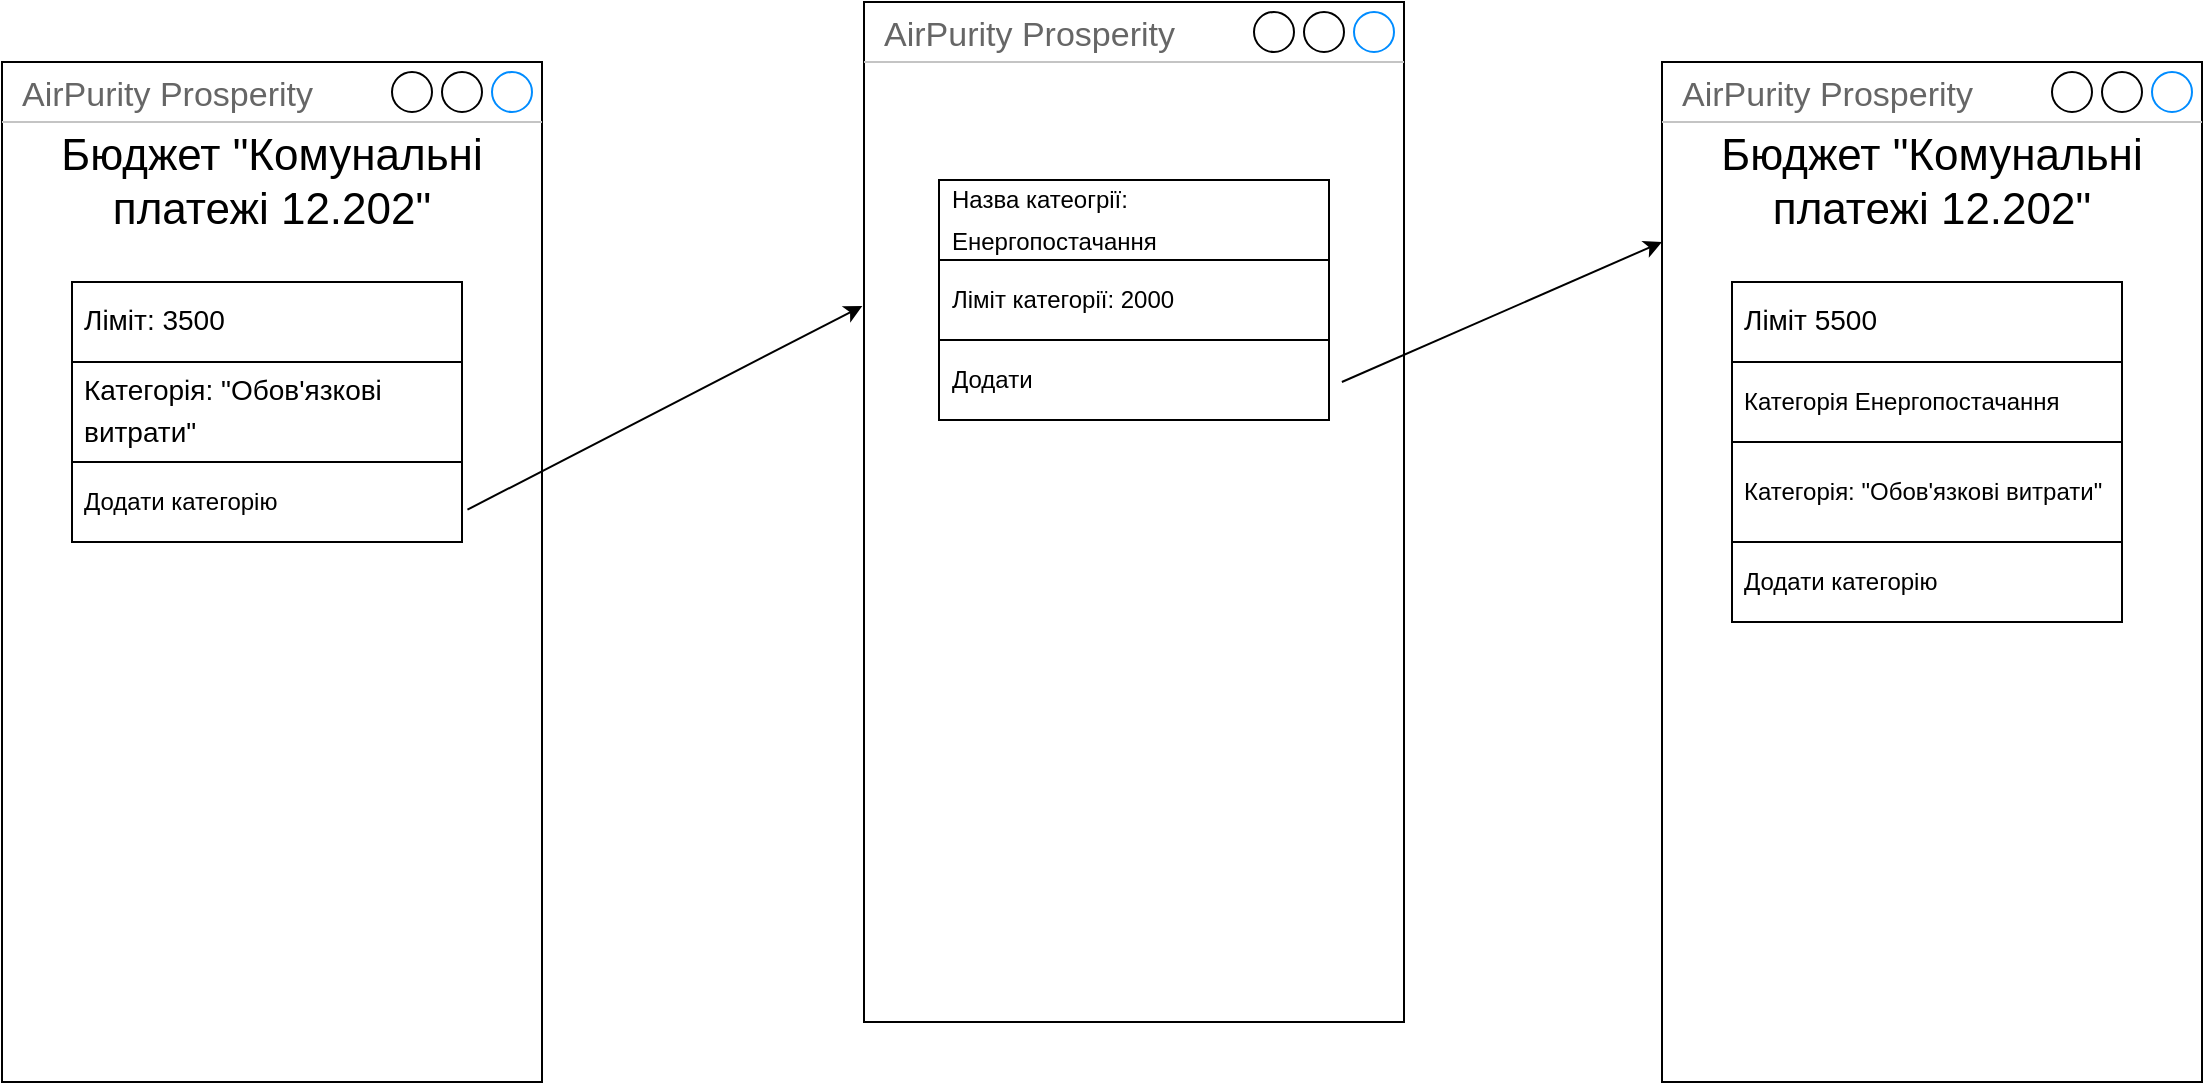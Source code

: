 <mxfile version="22.0.2" type="device">
  <diagram name="Страница — 1" id="_nxsnCKDdp9Tido3llgT">
    <mxGraphModel dx="1220" dy="932" grid="1" gridSize="10" guides="1" tooltips="1" connect="1" arrows="1" fold="1" page="1" pageScale="1" pageWidth="827" pageHeight="1169" math="0" shadow="0">
      <root>
        <mxCell id="0" />
        <mxCell id="1" parent="0" />
        <mxCell id="oSBFTI3M8UVQWP8sQZfG-1" value="" style="group" parent="1" vertex="1" connectable="0">
          <mxGeometry x="450" y="890" width="270" height="510" as="geometry" />
        </mxCell>
        <mxCell id="oSBFTI3M8UVQWP8sQZfG-2" value="AirPurity Prosperity" style="strokeWidth=1;shadow=0;dashed=0;align=center;html=1;shape=mxgraph.mockup.containers.window;align=left;verticalAlign=top;spacingLeft=8;strokeColor2=#008cff;strokeColor3=#c4c4c4;fontColor=#666666;mainText=;fontSize=17;labelBackgroundColor=none;whiteSpace=wrap;" parent="oSBFTI3M8UVQWP8sQZfG-1" vertex="1">
          <mxGeometry width="270" height="510" as="geometry" />
        </mxCell>
        <mxCell id="oSBFTI3M8UVQWP8sQZfG-3" value="Бюджет &quot;Комунальні платежі 12.202&quot;" style="text;html=1;strokeColor=none;fillColor=none;align=center;verticalAlign=middle;whiteSpace=wrap;rounded=0;fontSize=22;" parent="oSBFTI3M8UVQWP8sQZfG-1" vertex="1">
          <mxGeometry y="30" width="270" height="60" as="geometry" />
        </mxCell>
        <mxCell id="oSBFTI3M8UVQWP8sQZfG-4" value="&lt;span style=&quot;font-size: 14px;&quot;&gt;Категорія: &quot;Обов&#39;язкові витрати&quot;&lt;/span&gt;" style="strokeWidth=1;shadow=0;dashed=0;align=center;html=1;shape=mxgraph.mockup.text.textBox;align=left;fontSize=17;spacingLeft=4;spacingTop=-3;whiteSpace=wrap;mainText=" parent="oSBFTI3M8UVQWP8sQZfG-1" vertex="1">
          <mxGeometry x="35" y="150" width="195" height="50" as="geometry" />
        </mxCell>
        <mxCell id="oSBFTI3M8UVQWP8sQZfG-5" value="&lt;span style=&quot;font-size: 14px;&quot;&gt;Ліміт: 3500&lt;/span&gt;" style="strokeWidth=1;shadow=0;dashed=0;align=center;html=1;shape=mxgraph.mockup.text.textBox;align=left;fontSize=17;spacingLeft=4;spacingTop=-3;whiteSpace=wrap;mainText=" parent="oSBFTI3M8UVQWP8sQZfG-1" vertex="1">
          <mxGeometry x="35" y="110" width="195" height="40" as="geometry" />
        </mxCell>
        <mxCell id="MJPnheeUQ36UCyVxqO9e-3" value="&lt;span style=&quot;font-size: 12px;&quot;&gt;Додати категорію&lt;/span&gt;" style="strokeWidth=1;shadow=0;dashed=0;align=center;html=1;shape=mxgraph.mockup.text.textBox;align=left;fontSize=17;spacingLeft=4;spacingTop=-3;whiteSpace=wrap;mainText=;" vertex="1" parent="oSBFTI3M8UVQWP8sQZfG-1">
          <mxGeometry x="35" y="200" width="195" height="40" as="geometry" />
        </mxCell>
        <mxCell id="oSBFTI3M8UVQWP8sQZfG-6" value="AirPurity Prosperity" style="strokeWidth=1;shadow=0;dashed=0;align=center;html=1;shape=mxgraph.mockup.containers.window;align=left;verticalAlign=top;spacingLeft=8;strokeColor2=#008cff;strokeColor3=#c4c4c4;fontColor=#666666;mainText=;fontSize=17;labelBackgroundColor=none;whiteSpace=wrap;" parent="1" vertex="1">
          <mxGeometry x="881" y="860" width="270" height="510" as="geometry" />
        </mxCell>
        <mxCell id="oSBFTI3M8UVQWP8sQZfG-11" value="" style="endArrow=classic;html=1;rounded=0;exitX=1.014;exitY=0.596;exitDx=0;exitDy=0;exitPerimeter=0;entryX=-0.003;entryY=0.298;entryDx=0;entryDy=0;entryPerimeter=0;" parent="1" source="MJPnheeUQ36UCyVxqO9e-3" target="oSBFTI3M8UVQWP8sQZfG-6" edge="1">
          <mxGeometry width="50" height="50" relative="1" as="geometry">
            <mxPoint x="651" y="1060" as="sourcePoint" />
            <mxPoint x="701" y="1010" as="targetPoint" />
          </mxGeometry>
        </mxCell>
        <mxCell id="MJPnheeUQ36UCyVxqO9e-10" value="&lt;span style=&quot;font-size: 12px;&quot;&gt;Назва катеогрії: Енергопостачання&lt;br&gt;&lt;/span&gt;" style="strokeWidth=1;shadow=0;dashed=0;align=center;html=1;shape=mxgraph.mockup.text.textBox;align=left;fontSize=17;spacingLeft=4;spacingTop=-3;whiteSpace=wrap;mainText=;" vertex="1" parent="1">
          <mxGeometry x="918.5" y="949" width="195" height="40" as="geometry" />
        </mxCell>
        <mxCell id="MJPnheeUQ36UCyVxqO9e-11" value="&lt;span style=&quot;font-size: 12px;&quot;&gt;Ліміт категорії: 2000&lt;br&gt;&lt;/span&gt;" style="strokeWidth=1;shadow=0;dashed=0;align=center;html=1;shape=mxgraph.mockup.text.textBox;align=left;fontSize=17;spacingLeft=4;spacingTop=-3;whiteSpace=wrap;mainText=;" vertex="1" parent="1">
          <mxGeometry x="918.5" y="989" width="195" height="40" as="geometry" />
        </mxCell>
        <mxCell id="MJPnheeUQ36UCyVxqO9e-12" value="&lt;div style=&quot;&quot;&gt;&lt;span style=&quot;font-size: 12px; background-color: initial;&quot;&gt;Додати&lt;/span&gt;&lt;/div&gt;" style="strokeWidth=1;shadow=0;dashed=0;align=center;html=1;shape=mxgraph.mockup.text.textBox;align=left;fontSize=17;spacingLeft=4;spacingTop=-3;whiteSpace=wrap;mainText=;" vertex="1" parent="1">
          <mxGeometry x="918.5" y="1029" width="195" height="40" as="geometry" />
        </mxCell>
        <mxCell id="MJPnheeUQ36UCyVxqO9e-15" value="AirPurity Prosperity" style="strokeWidth=1;shadow=0;dashed=0;align=center;html=1;shape=mxgraph.mockup.containers.window;align=left;verticalAlign=top;spacingLeft=8;strokeColor2=#008cff;strokeColor3=#c4c4c4;fontColor=#666666;mainText=;fontSize=17;labelBackgroundColor=none;whiteSpace=wrap;" vertex="1" parent="1">
          <mxGeometry x="1280" y="890" width="270" height="510" as="geometry" />
        </mxCell>
        <mxCell id="MJPnheeUQ36UCyVxqO9e-16" value="Бюджет &quot;Комунальні платежі 12.202&quot;" style="text;html=1;strokeColor=none;fillColor=none;align=center;verticalAlign=middle;whiteSpace=wrap;rounded=0;fontSize=22;" vertex="1" parent="1">
          <mxGeometry x="1280" y="920" width="270" height="60" as="geometry" />
        </mxCell>
        <mxCell id="MJPnheeUQ36UCyVxqO9e-17" value="&lt;font style=&quot;font-size: 12px;&quot;&gt;Категорія: &quot;Обов&#39;язкові витрати&quot;&lt;/font&gt;" style="strokeWidth=1;shadow=0;dashed=0;align=center;html=1;shape=mxgraph.mockup.text.textBox;align=left;fontSize=17;spacingLeft=4;spacingTop=-3;whiteSpace=wrap;mainText=" vertex="1" parent="1">
          <mxGeometry x="1315" y="1080" width="195" height="50" as="geometry" />
        </mxCell>
        <mxCell id="MJPnheeUQ36UCyVxqO9e-18" value="&lt;span style=&quot;font-size: 14px;&quot;&gt;Ліміт 5500&lt;/span&gt;" style="strokeWidth=1;shadow=0;dashed=0;align=center;html=1;shape=mxgraph.mockup.text.textBox;align=left;fontSize=17;spacingLeft=4;spacingTop=-3;whiteSpace=wrap;mainText=" vertex="1" parent="1">
          <mxGeometry x="1315" y="1000" width="195" height="40" as="geometry" />
        </mxCell>
        <mxCell id="MJPnheeUQ36UCyVxqO9e-19" value="&lt;span style=&quot;font-size: 12px;&quot;&gt;Додати категорію&lt;/span&gt;" style="strokeWidth=1;shadow=0;dashed=0;align=center;html=1;shape=mxgraph.mockup.text.textBox;align=left;fontSize=17;spacingLeft=4;spacingTop=-3;whiteSpace=wrap;mainText=;" vertex="1" parent="1">
          <mxGeometry x="1315" y="1130" width="195" height="40" as="geometry" />
        </mxCell>
        <mxCell id="MJPnheeUQ36UCyVxqO9e-20" value="&lt;span style=&quot;font-size: 12px;&quot;&gt;Категорія Енергопостачання&lt;br&gt;&lt;/span&gt;" style="strokeWidth=1;shadow=0;dashed=0;align=center;html=1;shape=mxgraph.mockup.text.textBox;align=left;fontSize=17;spacingLeft=4;spacingTop=-3;whiteSpace=wrap;mainText=;" vertex="1" parent="1">
          <mxGeometry x="1315" y="1040" width="195" height="40" as="geometry" />
        </mxCell>
        <mxCell id="MJPnheeUQ36UCyVxqO9e-21" value="" style="endArrow=classic;html=1;rounded=0;exitX=1.033;exitY=0.525;exitDx=0;exitDy=0;exitPerimeter=0;entryX=0;entryY=1;entryDx=0;entryDy=0;" edge="1" parent="1" source="MJPnheeUQ36UCyVxqO9e-12" target="MJPnheeUQ36UCyVxqO9e-16">
          <mxGeometry width="50" height="50" relative="1" as="geometry">
            <mxPoint x="1100" y="1177.5" as="sourcePoint" />
            <mxPoint x="1296" y="1122.5" as="targetPoint" />
          </mxGeometry>
        </mxCell>
      </root>
    </mxGraphModel>
  </diagram>
</mxfile>
